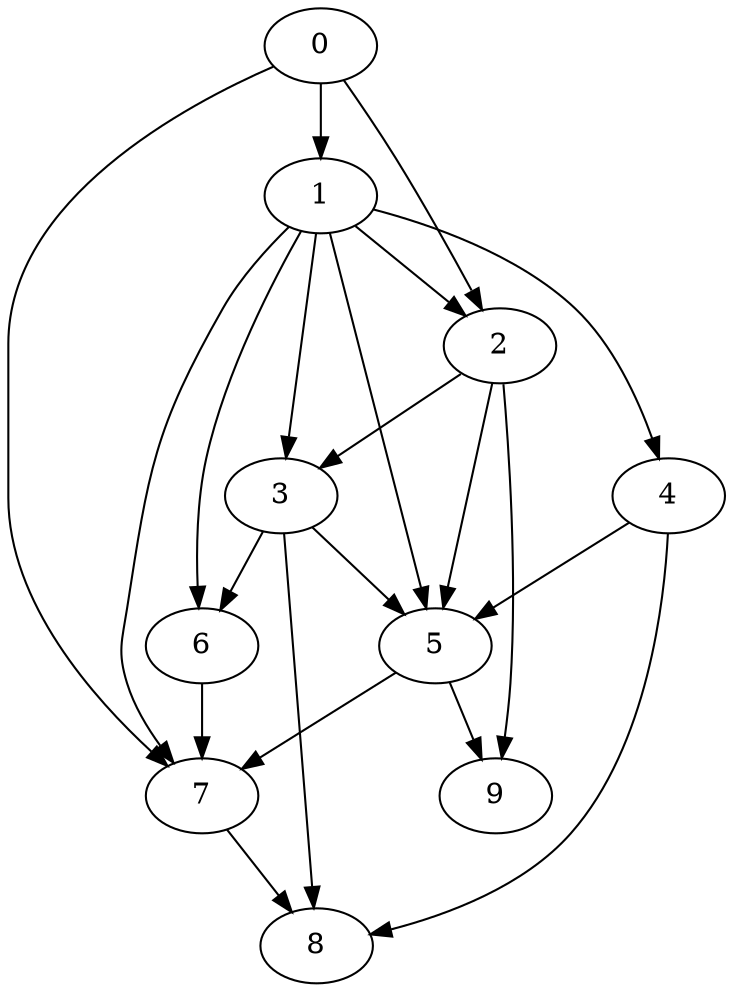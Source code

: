 digraph "Random_Nodes_10_Density_2.10_CCR_1.00_WeightType_Random" {
	graph ["Duplicate states"=0,
		GraphType=Random,
		"Max states in OPEN"=0,
		Modes="120000ms; topo-ordered tasks, ; Pruning: task equivalence, fixed order ready list, ; F-value: ; Optimisation: best schedule length (\
SL) optimisation on equal, ",
		NumberOfTasks=10,
		"Pruned using list schedule length"=14,
		"States removed from OPEN"=0,
		TargetSystem="Homogeneous-2",
		"Time to schedule (ms)"=113,
		"Total idle time"=76,
		"Total schedule length"=111,
		"Total sequential time"=129,
		"Total states created"=28
	];
	0	["Finish time"=11,
		Processor=0,
		"Start time"=0,
		Weight=11];
	1	["Finish time"=29,
		Processor=0,
		"Start time"=11,
		Weight=18];
	0 -> 1	[Weight=2];
	2	["Finish time"=44,
		Processor=0,
		"Start time"=29,
		Weight=15];
	0 -> 2	[Weight=3];
	7	["Finish time"=100,
		Processor=0,
		"Start time"=83,
		Weight=17];
	0 -> 7	[Weight=9];
	1 -> 2	[Weight=9];
	3	["Finish time"=61,
		Processor=0,
		"Start time"=44,
		Weight=17];
	1 -> 3	[Weight=8];
	4	["Finish time"=38,
		Processor=1,
		"Start time"=31,
		Weight=7];
	1 -> 4	[Weight=2];
	5	["Finish time"=78,
		Processor=0,
		"Start time"=61,
		Weight=17];
	1 -> 5	[Weight=4];
	6	["Finish time"=74,
		Processor=1,
		"Start time"=65,
		Weight=9];
	1 -> 6	[Weight=6];
	1 -> 7	[Weight=5];
	2 -> 3	[Weight=7];
	2 -> 5	[Weight=8];
	9	["Finish time"=94,
		Processor=1,
		"Start time"=87,
		Weight=7];
	2 -> 9	[Weight=7];
	3 -> 5	[Weight=8];
	3 -> 6	[Weight=4];
	8	["Finish time"=111,
		Processor=0,
		"Start time"=100,
		Weight=11];
	3 -> 8	[Weight=5];
	4 -> 5	[Weight=6];
	4 -> 8	[Weight=7];
	5 -> 7	[Weight=6];
	5 -> 9	[Weight=9];
	6 -> 7	[Weight=9];
	7 -> 8	[Weight=5];
}
